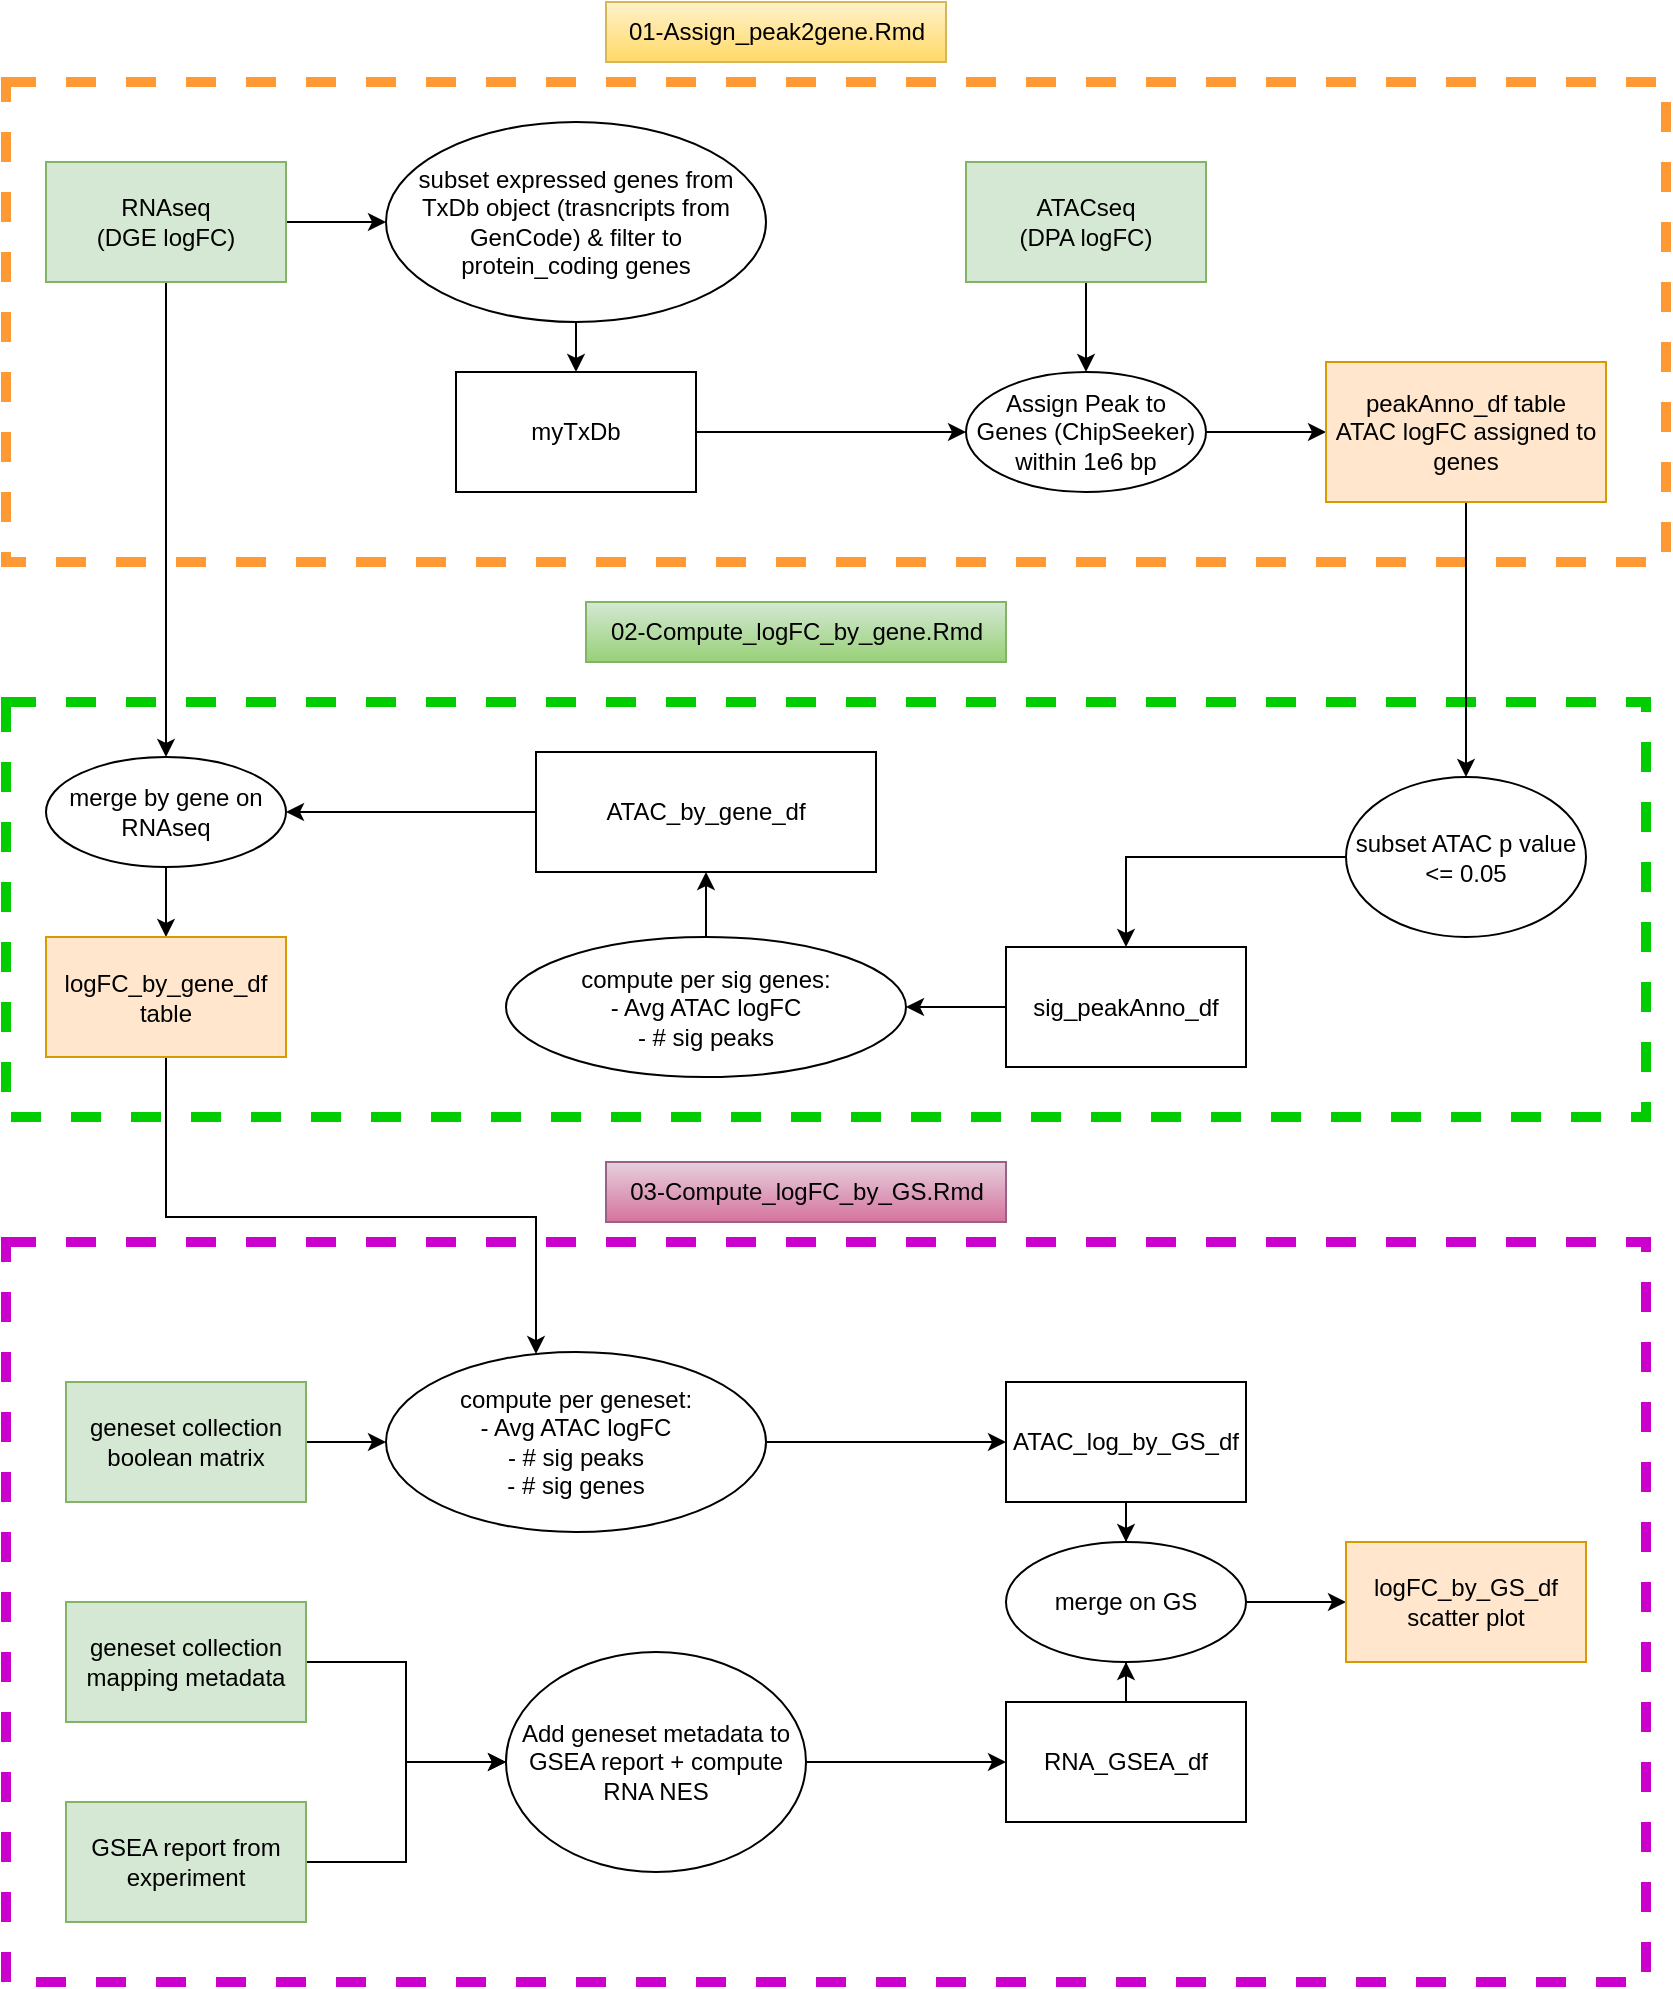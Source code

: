<mxfile version="22.1.15" type="device">
  <diagram id="_CetI8lFHk_NutWIORIe" name="Page-1">
    <mxGraphModel dx="1914" dy="1126" grid="1" gridSize="10" guides="1" tooltips="1" connect="1" arrows="1" fold="1" page="1" pageScale="1" pageWidth="850" pageHeight="1100" math="0" shadow="0">
      <root>
        <mxCell id="0" />
        <mxCell id="1" parent="0" />
        <mxCell id="HoxelTWlptAsy40KoQ3K-70" value="" style="rounded=0;whiteSpace=wrap;html=1;dashed=1;fillStyle=solid;fillColor=none;strokeColor=#FF9933;strokeWidth=5;" parent="1" vertex="1">
          <mxGeometry x="10" y="50" width="830" height="240" as="geometry" />
        </mxCell>
        <mxCell id="HoxelTWlptAsy40KoQ3K-69" value="" style="rounded=0;whiteSpace=wrap;html=1;dashed=1;fillStyle=solid;fillColor=none;strokeColor=#00CC00;strokeWidth=5;" parent="1" vertex="1">
          <mxGeometry x="10" y="360" width="820" height="207.5" as="geometry" />
        </mxCell>
        <mxCell id="HoxelTWlptAsy40KoQ3K-115" value="" style="edgeStyle=orthogonalEdgeStyle;rounded=0;orthogonalLoop=1;jettySize=auto;html=1;" parent="1" source="HoxelTWlptAsy40KoQ3K-117" target="HoxelTWlptAsy40KoQ3K-121" edge="1">
          <mxGeometry relative="1" as="geometry" />
        </mxCell>
        <mxCell id="HoxelTWlptAsy40KoQ3K-116" value="" style="edgeStyle=orthogonalEdgeStyle;rounded=0;orthogonalLoop=1;jettySize=auto;html=1;" parent="1" source="HoxelTWlptAsy40KoQ3K-117" target="HoxelTWlptAsy40KoQ3K-137" edge="1">
          <mxGeometry relative="1" as="geometry" />
        </mxCell>
        <mxCell id="HoxelTWlptAsy40KoQ3K-117" value="RNAseq&lt;br&gt;(DGE logFC)" style="rounded=0;whiteSpace=wrap;html=1;fillColor=#d5e8d4;strokeColor=#82b366;" parent="1" vertex="1">
          <mxGeometry x="30" y="90" width="120" height="60" as="geometry" />
        </mxCell>
        <mxCell id="HoxelTWlptAsy40KoQ3K-118" value="" style="edgeStyle=orthogonalEdgeStyle;rounded=0;orthogonalLoop=1;jettySize=auto;html=1;" parent="1" source="HoxelTWlptAsy40KoQ3K-119" target="HoxelTWlptAsy40KoQ3K-125" edge="1">
          <mxGeometry relative="1" as="geometry" />
        </mxCell>
        <mxCell id="HoxelTWlptAsy40KoQ3K-119" value="ATACseq&lt;br&gt;(DPA logFC)" style="rounded=0;whiteSpace=wrap;html=1;fillColor=#d5e8d4;strokeColor=#82b366;" parent="1" vertex="1">
          <mxGeometry x="490" y="90" width="120" height="60" as="geometry" />
        </mxCell>
        <mxCell id="HoxelTWlptAsy40KoQ3K-120" value="" style="edgeStyle=orthogonalEdgeStyle;rounded=0;orthogonalLoop=1;jettySize=auto;html=1;" parent="1" source="HoxelTWlptAsy40KoQ3K-121" target="HoxelTWlptAsy40KoQ3K-123" edge="1">
          <mxGeometry relative="1" as="geometry" />
        </mxCell>
        <mxCell id="HoxelTWlptAsy40KoQ3K-121" value="subset expressed genes from TxDb object (trasncripts from GenCode) &amp;amp;&amp;nbsp;filter to protein_coding genes" style="ellipse;whiteSpace=wrap;html=1;rounded=0;" parent="1" vertex="1">
          <mxGeometry x="200" y="70" width="190" height="100" as="geometry" />
        </mxCell>
        <mxCell id="HoxelTWlptAsy40KoQ3K-122" value="" style="edgeStyle=orthogonalEdgeStyle;rounded=0;orthogonalLoop=1;jettySize=auto;html=1;" parent="1" source="HoxelTWlptAsy40KoQ3K-123" target="HoxelTWlptAsy40KoQ3K-125" edge="1">
          <mxGeometry relative="1" as="geometry" />
        </mxCell>
        <mxCell id="HoxelTWlptAsy40KoQ3K-123" value="myTxDb" style="whiteSpace=wrap;html=1;rounded=0;" parent="1" vertex="1">
          <mxGeometry x="235" y="195" width="120" height="60" as="geometry" />
        </mxCell>
        <mxCell id="HoxelTWlptAsy40KoQ3K-124" value="" style="edgeStyle=orthogonalEdgeStyle;rounded=0;orthogonalLoop=1;jettySize=auto;html=1;" parent="1" source="HoxelTWlptAsy40KoQ3K-125" target="HoxelTWlptAsy40KoQ3K-127" edge="1">
          <mxGeometry relative="1" as="geometry" />
        </mxCell>
        <mxCell id="HoxelTWlptAsy40KoQ3K-125" value="Assign Peak to Genes (ChipSeeker)&lt;br&gt;within 1e6 bp" style="ellipse;whiteSpace=wrap;html=1;rounded=0;" parent="1" vertex="1">
          <mxGeometry x="490" y="195" width="120" height="60" as="geometry" />
        </mxCell>
        <mxCell id="HoxelTWlptAsy40KoQ3K-126" value="" style="edgeStyle=orthogonalEdgeStyle;rounded=0;orthogonalLoop=1;jettySize=auto;html=1;" parent="1" source="HoxelTWlptAsy40KoQ3K-127" target="HoxelTWlptAsy40KoQ3K-129" edge="1">
          <mxGeometry relative="1" as="geometry" />
        </mxCell>
        <mxCell id="HoxelTWlptAsy40KoQ3K-127" value="peakAnno_df table&lt;br&gt;ATAC logFC assigned to genes" style="whiteSpace=wrap;html=1;rounded=0;fillColor=#ffe6cc;strokeColor=#d79b00;" parent="1" vertex="1">
          <mxGeometry x="670" y="190" width="140" height="70" as="geometry" />
        </mxCell>
        <mxCell id="HoxelTWlptAsy40KoQ3K-128" value="" style="edgeStyle=orthogonalEdgeStyle;rounded=0;orthogonalLoop=1;jettySize=auto;html=1;" parent="1" source="HoxelTWlptAsy40KoQ3K-129" target="HoxelTWlptAsy40KoQ3K-131" edge="1">
          <mxGeometry relative="1" as="geometry" />
        </mxCell>
        <mxCell id="HoxelTWlptAsy40KoQ3K-129" value="subset ATAC p value &amp;lt;= 0.05" style="ellipse;whiteSpace=wrap;html=1;rounded=0;" parent="1" vertex="1">
          <mxGeometry x="680" y="397.5" width="120" height="80" as="geometry" />
        </mxCell>
        <mxCell id="HoxelTWlptAsy40KoQ3K-130" value="" style="edgeStyle=orthogonalEdgeStyle;rounded=0;orthogonalLoop=1;jettySize=auto;html=1;" parent="1" source="HoxelTWlptAsy40KoQ3K-131" target="HoxelTWlptAsy40KoQ3K-133" edge="1">
          <mxGeometry relative="1" as="geometry" />
        </mxCell>
        <mxCell id="HoxelTWlptAsy40KoQ3K-131" value="sig_peakAnno_df" style="whiteSpace=wrap;html=1;rounded=0;" parent="1" vertex="1">
          <mxGeometry x="510" y="482.5" width="120" height="60" as="geometry" />
        </mxCell>
        <mxCell id="HoxelTWlptAsy40KoQ3K-132" value="" style="edgeStyle=orthogonalEdgeStyle;rounded=0;orthogonalLoop=1;jettySize=auto;html=1;" parent="1" source="HoxelTWlptAsy40KoQ3K-133" target="HoxelTWlptAsy40KoQ3K-135" edge="1">
          <mxGeometry relative="1" as="geometry" />
        </mxCell>
        <mxCell id="HoxelTWlptAsy40KoQ3K-133" value="compute per sig genes:&lt;br&gt;- Avg ATAC logFC&lt;br&gt;- # sig peaks" style="ellipse;whiteSpace=wrap;html=1;rounded=0;" parent="1" vertex="1">
          <mxGeometry x="260" y="477.5" width="200" height="70" as="geometry" />
        </mxCell>
        <mxCell id="HoxelTWlptAsy40KoQ3K-134" value="" style="edgeStyle=orthogonalEdgeStyle;rounded=0;orthogonalLoop=1;jettySize=auto;html=1;" parent="1" source="HoxelTWlptAsy40KoQ3K-135" target="HoxelTWlptAsy40KoQ3K-137" edge="1">
          <mxGeometry relative="1" as="geometry" />
        </mxCell>
        <mxCell id="HoxelTWlptAsy40KoQ3K-135" value="ATAC_by_gene_df" style="whiteSpace=wrap;html=1;rounded=0;" parent="1" vertex="1">
          <mxGeometry x="275" y="385" width="170" height="60" as="geometry" />
        </mxCell>
        <mxCell id="HoxelTWlptAsy40KoQ3K-136" value="" style="edgeStyle=orthogonalEdgeStyle;rounded=0;orthogonalLoop=1;jettySize=auto;html=1;" parent="1" source="HoxelTWlptAsy40KoQ3K-137" target="HoxelTWlptAsy40KoQ3K-138" edge="1">
          <mxGeometry relative="1" as="geometry" />
        </mxCell>
        <mxCell id="HoxelTWlptAsy40KoQ3K-137" value="merge by gene on RNAseq" style="ellipse;whiteSpace=wrap;html=1;rounded=0;" parent="1" vertex="1">
          <mxGeometry x="30" y="387.5" width="120" height="55" as="geometry" />
        </mxCell>
        <mxCell id="vPpgw-Zwa4d0IB2bJW79-21" value="" style="edgeStyle=orthogonalEdgeStyle;rounded=0;orthogonalLoop=1;jettySize=auto;html=1;" parent="1" source="HoxelTWlptAsy40KoQ3K-138" target="vPpgw-Zwa4d0IB2bJW79-7" edge="1">
          <mxGeometry relative="1" as="geometry">
            <Array as="points">
              <mxPoint x="90" y="617.5" />
              <mxPoint x="275" y="617.5" />
            </Array>
          </mxGeometry>
        </mxCell>
        <mxCell id="HoxelTWlptAsy40KoQ3K-138" value="logFC_by_gene_df&lt;br&gt;table" style="whiteSpace=wrap;html=1;rounded=0;fillColor=#ffe6cc;strokeColor=#d79b00;" parent="1" vertex="1">
          <mxGeometry x="30" y="477.5" width="120" height="60" as="geometry" />
        </mxCell>
        <mxCell id="vPpgw-Zwa4d0IB2bJW79-3" value="" style="rounded=0;whiteSpace=wrap;html=1;dashed=1;fillStyle=solid;fillColor=none;strokeColor=#CC00CC;strokeWidth=5;" parent="1" vertex="1">
          <mxGeometry x="10" y="630" width="820" height="370" as="geometry" />
        </mxCell>
        <mxCell id="vPpgw-Zwa4d0IB2bJW79-4" value="" style="edgeStyle=orthogonalEdgeStyle;rounded=0;orthogonalLoop=1;jettySize=auto;html=1;" parent="1" source="vPpgw-Zwa4d0IB2bJW79-5" target="vPpgw-Zwa4d0IB2bJW79-7" edge="1">
          <mxGeometry relative="1" as="geometry" />
        </mxCell>
        <mxCell id="vPpgw-Zwa4d0IB2bJW79-5" value="geneset collection boolean matrix" style="rounded=0;whiteSpace=wrap;html=1;fillColor=#d5e8d4;strokeColor=#82b366;" parent="1" vertex="1">
          <mxGeometry x="40" y="700" width="120" height="60" as="geometry" />
        </mxCell>
        <mxCell id="vPpgw-Zwa4d0IB2bJW79-6" value="" style="edgeStyle=orthogonalEdgeStyle;rounded=0;orthogonalLoop=1;jettySize=auto;html=1;" parent="1" source="vPpgw-Zwa4d0IB2bJW79-7" target="vPpgw-Zwa4d0IB2bJW79-9" edge="1">
          <mxGeometry relative="1" as="geometry" />
        </mxCell>
        <mxCell id="vPpgw-Zwa4d0IB2bJW79-7" value="compute per geneset:&lt;br&gt;- Avg ATAC logFC&lt;br&gt;- # sig peaks&lt;br&gt;- # sig genes" style="ellipse;whiteSpace=wrap;html=1;rounded=0;" parent="1" vertex="1">
          <mxGeometry x="200" y="685" width="190" height="90" as="geometry" />
        </mxCell>
        <mxCell id="vPpgw-Zwa4d0IB2bJW79-8" value="" style="edgeStyle=orthogonalEdgeStyle;rounded=0;orthogonalLoop=1;jettySize=auto;html=1;" parent="1" source="vPpgw-Zwa4d0IB2bJW79-9" target="vPpgw-Zwa4d0IB2bJW79-19" edge="1">
          <mxGeometry relative="1" as="geometry" />
        </mxCell>
        <mxCell id="vPpgw-Zwa4d0IB2bJW79-9" value="ATAC_log_by_GS_df" style="rounded=0;whiteSpace=wrap;html=1;" parent="1" vertex="1">
          <mxGeometry x="510" y="700" width="120" height="60" as="geometry" />
        </mxCell>
        <mxCell id="vPpgw-Zwa4d0IB2bJW79-10" value="" style="edgeStyle=orthogonalEdgeStyle;rounded=0;orthogonalLoop=1;jettySize=auto;html=1;" parent="1" source="vPpgw-Zwa4d0IB2bJW79-11" target="vPpgw-Zwa4d0IB2bJW79-15" edge="1">
          <mxGeometry relative="1" as="geometry" />
        </mxCell>
        <mxCell id="vPpgw-Zwa4d0IB2bJW79-11" value="geneset collection mapping metadata" style="rounded=0;whiteSpace=wrap;html=1;fillColor=#d5e8d4;strokeColor=#82b366;" parent="1" vertex="1">
          <mxGeometry x="40" y="810" width="120" height="60" as="geometry" />
        </mxCell>
        <mxCell id="vPpgw-Zwa4d0IB2bJW79-12" value="" style="edgeStyle=orthogonalEdgeStyle;rounded=0;orthogonalLoop=1;jettySize=auto;html=1;" parent="1" source="vPpgw-Zwa4d0IB2bJW79-13" target="vPpgw-Zwa4d0IB2bJW79-15" edge="1">
          <mxGeometry relative="1" as="geometry" />
        </mxCell>
        <mxCell id="vPpgw-Zwa4d0IB2bJW79-13" value="GSEA report from experiment" style="rounded=0;whiteSpace=wrap;html=1;fillColor=#d5e8d4;strokeColor=#82b366;" parent="1" vertex="1">
          <mxGeometry x="40" y="910" width="120" height="60" as="geometry" />
        </mxCell>
        <mxCell id="vPpgw-Zwa4d0IB2bJW79-14" value="" style="edgeStyle=orthogonalEdgeStyle;rounded=0;orthogonalLoop=1;jettySize=auto;html=1;" parent="1" source="vPpgw-Zwa4d0IB2bJW79-15" target="vPpgw-Zwa4d0IB2bJW79-17" edge="1">
          <mxGeometry relative="1" as="geometry" />
        </mxCell>
        <mxCell id="vPpgw-Zwa4d0IB2bJW79-15" value="Add geneset metadata to GSEA report + compute RNA NES" style="ellipse;whiteSpace=wrap;html=1;rounded=0;" parent="1" vertex="1">
          <mxGeometry x="260" y="835" width="150" height="110" as="geometry" />
        </mxCell>
        <mxCell id="vPpgw-Zwa4d0IB2bJW79-16" value="" style="edgeStyle=orthogonalEdgeStyle;rounded=0;orthogonalLoop=1;jettySize=auto;html=1;" parent="1" source="vPpgw-Zwa4d0IB2bJW79-17" target="vPpgw-Zwa4d0IB2bJW79-19" edge="1">
          <mxGeometry relative="1" as="geometry" />
        </mxCell>
        <mxCell id="vPpgw-Zwa4d0IB2bJW79-17" value="RNA_GSEA_df" style="whiteSpace=wrap;html=1;rounded=0;" parent="1" vertex="1">
          <mxGeometry x="510" y="860" width="120" height="60" as="geometry" />
        </mxCell>
        <mxCell id="vPpgw-Zwa4d0IB2bJW79-18" value="" style="edgeStyle=orthogonalEdgeStyle;rounded=0;orthogonalLoop=1;jettySize=auto;html=1;" parent="1" source="vPpgw-Zwa4d0IB2bJW79-19" target="vPpgw-Zwa4d0IB2bJW79-20" edge="1">
          <mxGeometry relative="1" as="geometry" />
        </mxCell>
        <mxCell id="vPpgw-Zwa4d0IB2bJW79-19" value="merge on GS" style="ellipse;whiteSpace=wrap;html=1;rounded=0;" parent="1" vertex="1">
          <mxGeometry x="510" y="780" width="120" height="60" as="geometry" />
        </mxCell>
        <mxCell id="vPpgw-Zwa4d0IB2bJW79-20" value="logFC_by_GS_df&lt;br&gt;scatter plot" style="whiteSpace=wrap;html=1;rounded=0;fillColor=#ffe6cc;strokeColor=#d79b00;" parent="1" vertex="1">
          <mxGeometry x="680" y="780" width="120" height="60" as="geometry" />
        </mxCell>
        <mxCell id="tiibDQ-3SaRuMISHzLgr-1" value="01-Assign_peak2gene.Rmd" style="text;html=1;align=center;verticalAlign=middle;resizable=0;points=[];autosize=1;strokeColor=#d6b656;fillColor=#fff2cc;gradientColor=#ffd966;" vertex="1" parent="1">
          <mxGeometry x="310" y="10" width="170" height="30" as="geometry" />
        </mxCell>
        <mxCell id="tiibDQ-3SaRuMISHzLgr-2" value="02-Compute_logFC_by_gene.Rmd" style="text;html=1;align=center;verticalAlign=middle;resizable=0;points=[];autosize=1;strokeColor=#82b366;fillColor=#d5e8d4;gradientColor=#97d077;" vertex="1" parent="1">
          <mxGeometry x="300" y="310" width="210" height="30" as="geometry" />
        </mxCell>
        <mxCell id="tiibDQ-3SaRuMISHzLgr-3" value="03-Compute_logFC_by_GS.Rmd" style="text;html=1;align=center;verticalAlign=middle;resizable=0;points=[];autosize=1;strokeColor=#996185;fillColor=#e6d0de;gradientColor=#d5739d;" vertex="1" parent="1">
          <mxGeometry x="310" y="590" width="200" height="30" as="geometry" />
        </mxCell>
      </root>
    </mxGraphModel>
  </diagram>
</mxfile>
